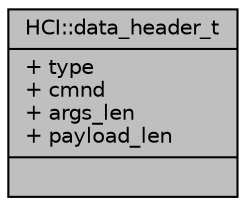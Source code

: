 digraph "HCI::data_header_t"
{
  edge [fontname="Helvetica",fontsize="10",labelfontname="Helvetica",labelfontsize="10"];
  node [fontname="Helvetica",fontsize="10",shape=record];
  Node1 [label="{HCI::data_header_t\n|+ type\l+ cmnd\l+ args_len\l+ payload_len\l|}",height=0.2,width=0.4,color="black", fillcolor="grey75", style="filled", fontcolor="black"];
}
